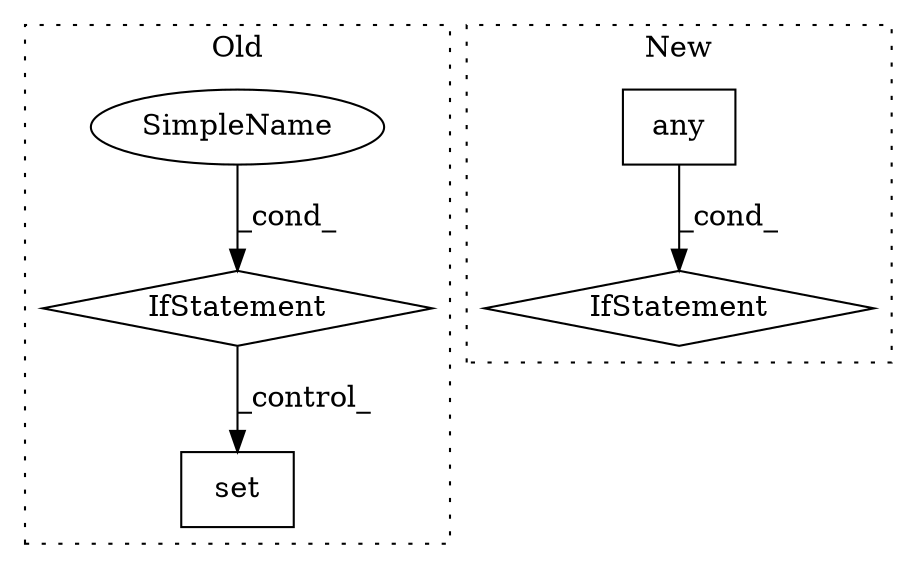 digraph G {
subgraph cluster0 {
1 [label="set" a="32" s="922,939" l="4,1" shape="box"];
4 [label="IfStatement" a="25" s="865,893" l="4,2" shape="diamond"];
5 [label="SimpleName" a="42" s="" l="" shape="ellipse"];
label = "Old";
style="dotted";
}
subgraph cluster1 {
2 [label="any" a="32" s="1193,1213" l="4,1" shape="box"];
3 [label="IfStatement" a="25" s="1183,1214" l="4,2" shape="diamond"];
label = "New";
style="dotted";
}
2 -> 3 [label="_cond_"];
4 -> 1 [label="_control_"];
5 -> 4 [label="_cond_"];
}
